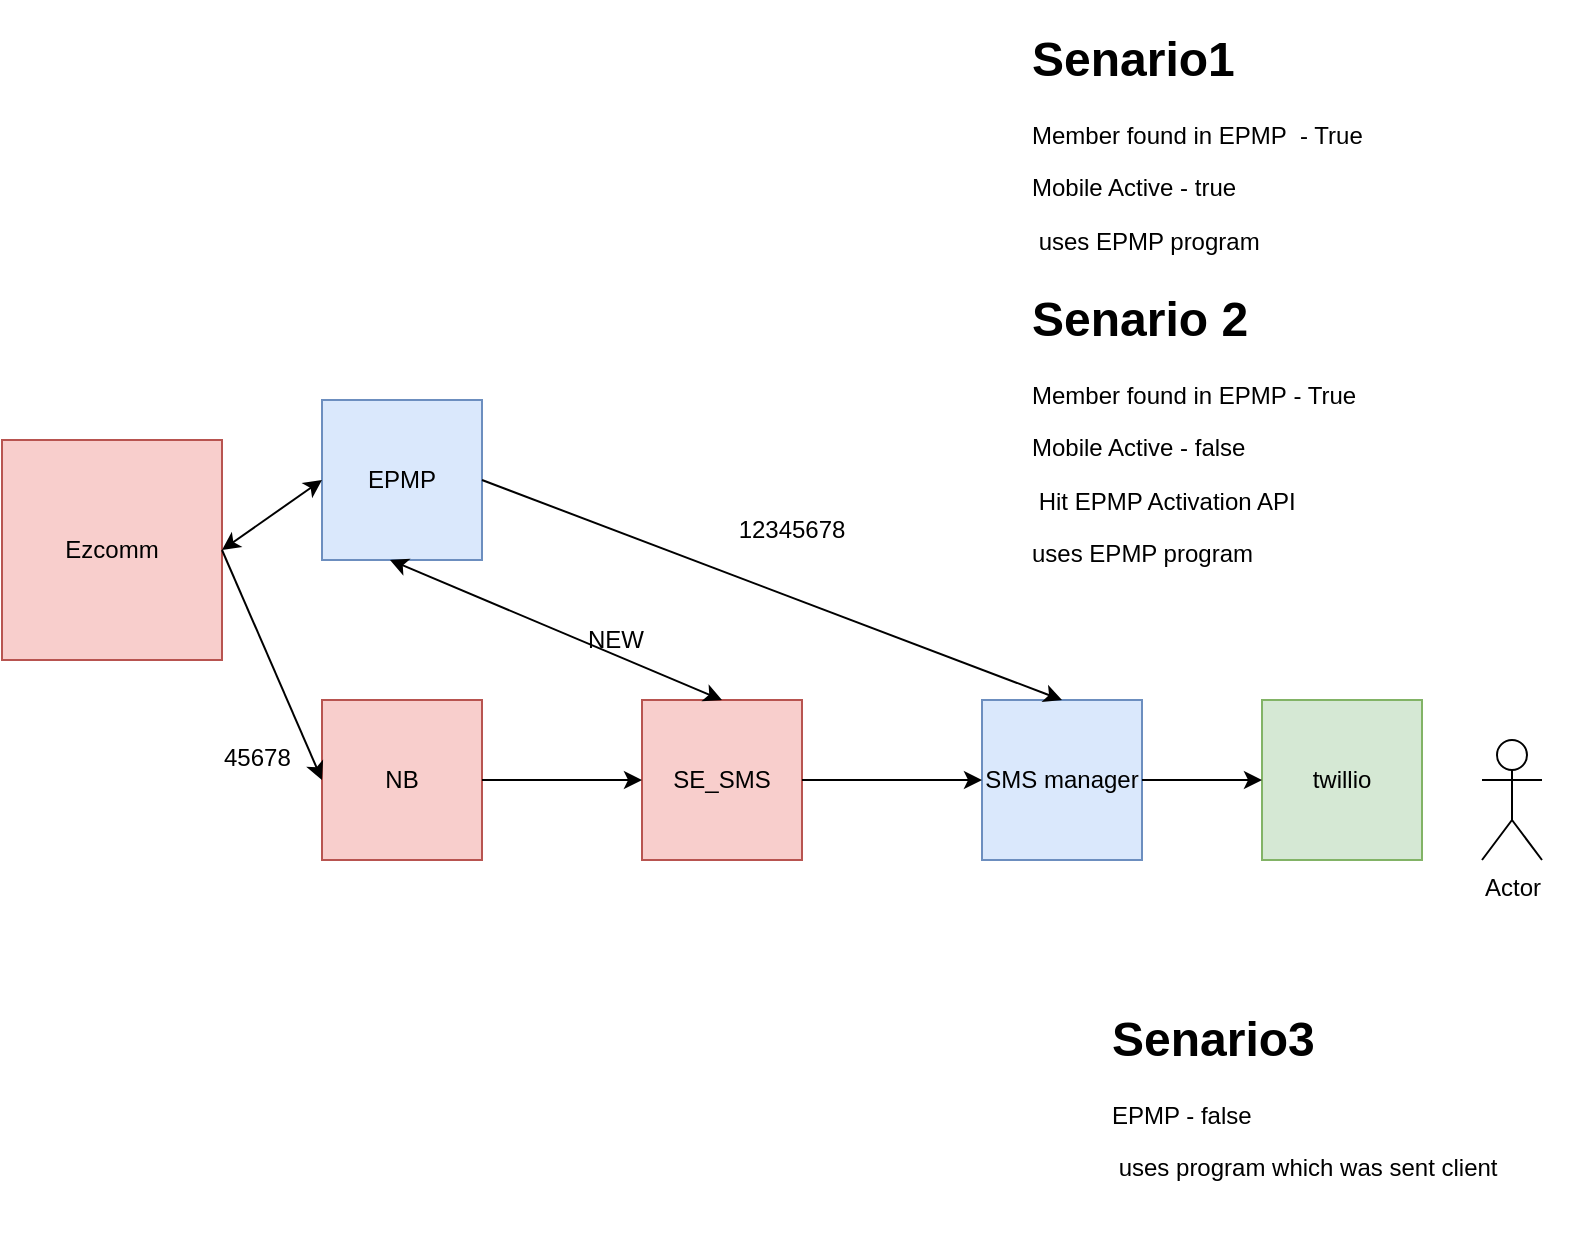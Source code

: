 <mxfile pages="1" version="11.2.8" type="github"><diagram id="87q_zdA-gSNvLRAOuRgb" name="Page-1"><mxGraphModel dx="1186" dy="644" grid="1" gridSize="10" guides="1" tooltips="1" connect="1" arrows="1" fold="1" page="1" pageScale="1" pageWidth="850" pageHeight="1100" math="0" shadow="0"><root><mxCell id="0"/><mxCell id="1" parent="0"/><mxCell id="HukR7x89xsLab6DAQ3xz-1" value="EPMP" style="whiteSpace=wrap;html=1;aspect=fixed;fillColor=#dae8fc;strokeColor=#6c8ebf;" vertex="1" parent="1"><mxGeometry x="210" y="210" width="80" height="80" as="geometry"/></mxCell><mxCell id="HukR7x89xsLab6DAQ3xz-2" value="NB" style="whiteSpace=wrap;html=1;aspect=fixed;fillColor=#f8cecc;strokeColor=#b85450;" vertex="1" parent="1"><mxGeometry x="210" y="360" width="80" height="80" as="geometry"/></mxCell><mxCell id="HukR7x89xsLab6DAQ3xz-3" value="SE_SMS" style="whiteSpace=wrap;html=1;aspect=fixed;fillColor=#f8cecc;strokeColor=#b85450;" vertex="1" parent="1"><mxGeometry x="370" y="360" width="80" height="80" as="geometry"/></mxCell><mxCell id="HukR7x89xsLab6DAQ3xz-4" value="SMS manager" style="whiteSpace=wrap;html=1;aspect=fixed;fillColor=#dae8fc;strokeColor=#6c8ebf;" vertex="1" parent="1"><mxGeometry x="540" y="360" width="80" height="80" as="geometry"/></mxCell><mxCell id="HukR7x89xsLab6DAQ3xz-5" value="twillio" style="whiteSpace=wrap;html=1;aspect=fixed;fillColor=#d5e8d4;strokeColor=#82b366;" vertex="1" parent="1"><mxGeometry x="680" y="360" width="80" height="80" as="geometry"/></mxCell><mxCell id="HukR7x89xsLab6DAQ3xz-6" value="Ezcomm" style="whiteSpace=wrap;html=1;aspect=fixed;fillColor=#f8cecc;strokeColor=#b85450;" vertex="1" parent="1"><mxGeometry x="50" y="230" width="110" height="110" as="geometry"/></mxCell><mxCell id="HukR7x89xsLab6DAQ3xz-7" value="" style="endArrow=classic;startArrow=classic;html=1;entryX=0;entryY=0.5;entryDx=0;entryDy=0;exitX=1;exitY=0.5;exitDx=0;exitDy=0;" edge="1" parent="1" source="HukR7x89xsLab6DAQ3xz-6" target="HukR7x89xsLab6DAQ3xz-1"><mxGeometry width="50" height="50" relative="1" as="geometry"><mxPoint x="50" y="510" as="sourcePoint"/><mxPoint x="100" y="460" as="targetPoint"/></mxGeometry></mxCell><mxCell id="HukR7x89xsLab6DAQ3xz-8" value="" style="endArrow=classic;html=1;exitX=1;exitY=0.5;exitDx=0;exitDy=0;entryX=0;entryY=0.5;entryDx=0;entryDy=0;" edge="1" parent="1" source="HukR7x89xsLab6DAQ3xz-6" target="HukR7x89xsLab6DAQ3xz-2"><mxGeometry width="50" height="50" relative="1" as="geometry"><mxPoint x="50" y="510" as="sourcePoint"/><mxPoint x="100" y="460" as="targetPoint"/></mxGeometry></mxCell><mxCell id="HukR7x89xsLab6DAQ3xz-9" value="" style="endArrow=classic;html=1;exitX=1;exitY=0.5;exitDx=0;exitDy=0;entryX=0;entryY=0.5;entryDx=0;entryDy=0;" edge="1" parent="1" source="HukR7x89xsLab6DAQ3xz-2" target="HukR7x89xsLab6DAQ3xz-3"><mxGeometry width="50" height="50" relative="1" as="geometry"><mxPoint x="50" y="510" as="sourcePoint"/><mxPoint x="100" y="460" as="targetPoint"/></mxGeometry></mxCell><mxCell id="HukR7x89xsLab6DAQ3xz-10" value="" style="endArrow=classic;html=1;exitX=1;exitY=0.5;exitDx=0;exitDy=0;entryX=0;entryY=0.5;entryDx=0;entryDy=0;" edge="1" parent="1" source="HukR7x89xsLab6DAQ3xz-3" target="HukR7x89xsLab6DAQ3xz-4"><mxGeometry width="50" height="50" relative="1" as="geometry"><mxPoint x="50" y="510" as="sourcePoint"/><mxPoint x="100" y="460" as="targetPoint"/></mxGeometry></mxCell><mxCell id="HukR7x89xsLab6DAQ3xz-11" value="" style="endArrow=classic;html=1;exitX=1;exitY=0.5;exitDx=0;exitDy=0;entryX=0;entryY=0.5;entryDx=0;entryDy=0;" edge="1" parent="1" source="HukR7x89xsLab6DAQ3xz-4" target="HukR7x89xsLab6DAQ3xz-5"><mxGeometry width="50" height="50" relative="1" as="geometry"><mxPoint x="50" y="510" as="sourcePoint"/><mxPoint x="100" y="460" as="targetPoint"/></mxGeometry></mxCell><mxCell id="HukR7x89xsLab6DAQ3xz-12" value="" style="endArrow=classic;html=1;exitX=1;exitY=0.5;exitDx=0;exitDy=0;entryX=0.5;entryY=0;entryDx=0;entryDy=0;" edge="1" parent="1" source="HukR7x89xsLab6DAQ3xz-1" target="HukR7x89xsLab6DAQ3xz-4"><mxGeometry width="50" height="50" relative="1" as="geometry"><mxPoint x="50" y="510" as="sourcePoint"/><mxPoint x="100" y="460" as="targetPoint"/></mxGeometry></mxCell><mxCell id="HukR7x89xsLab6DAQ3xz-13" value="Actor" style="shape=umlActor;verticalLabelPosition=bottom;labelBackgroundColor=#ffffff;verticalAlign=top;html=1;outlineConnect=0;" vertex="1" parent="1"><mxGeometry x="790" y="380" width="30" height="60" as="geometry"/></mxCell><mxCell id="HukR7x89xsLab6DAQ3xz-14" value="12345678" style="text;html=1;strokeColor=none;fillColor=none;align=center;verticalAlign=middle;whiteSpace=wrap;rounded=0;" vertex="1" parent="1"><mxGeometry x="425" y="265" width="40" height="20" as="geometry"/></mxCell><mxCell id="HukR7x89xsLab6DAQ3xz-15" value="45678" style="text;html=1;resizable=0;points=[];autosize=1;align=left;verticalAlign=top;spacingTop=-4;" vertex="1" parent="1"><mxGeometry x="159" y="379" width="50" height="20" as="geometry"/></mxCell><mxCell id="HukR7x89xsLab6DAQ3xz-16" value="" style="endArrow=classic;startArrow=classic;html=1;entryX=0.5;entryY=0;entryDx=0;entryDy=0;exitX=0.425;exitY=1;exitDx=0;exitDy=0;exitPerimeter=0;" edge="1" parent="1" source="HukR7x89xsLab6DAQ3xz-1" target="HukR7x89xsLab6DAQ3xz-3"><mxGeometry width="50" height="50" relative="1" as="geometry"><mxPoint x="50" y="530" as="sourcePoint"/><mxPoint x="100" y="480" as="targetPoint"/></mxGeometry></mxCell><mxCell id="HukR7x89xsLab6DAQ3xz-17" value="NEW" style="text;html=1;resizable=0;points=[];autosize=1;align=left;verticalAlign=top;spacingTop=-4;" vertex="1" parent="1"><mxGeometry x="341" y="320" width="40" height="20" as="geometry"/></mxCell><mxCell id="HukR7x89xsLab6DAQ3xz-18" value="&lt;h1&gt;Senario1&amp;nbsp;&lt;/h1&gt;&lt;p&gt;Member found in EPMP&amp;nbsp; - True&amp;nbsp;&lt;/p&gt;&lt;p&gt;Mobile Active - true&amp;nbsp;&lt;/p&gt;&lt;p&gt;&amp;nbsp;uses EPMP program&amp;nbsp;&lt;/p&gt;" style="text;html=1;strokeColor=none;fillColor=none;spacing=5;spacingTop=-20;whiteSpace=wrap;overflow=hidden;rounded=0;" vertex="1" parent="1"><mxGeometry x="560" y="20" width="190" height="120" as="geometry"/></mxCell><mxCell id="HukR7x89xsLab6DAQ3xz-19" value="&lt;h1&gt;Senario 2&amp;nbsp;&lt;/h1&gt;Member found in EPMP&amp;nbsp;&lt;span&gt;- True&amp;nbsp;&lt;/span&gt;&lt;br&gt;&lt;p&gt;Mobile Active - false&amp;nbsp;&amp;nbsp;&lt;/p&gt;&lt;p&gt;&amp;nbsp;Hit EPMP Activation API&lt;/p&gt;&lt;p&gt;uses EPMP program&amp;nbsp;&lt;/p&gt;" style="text;html=1;strokeColor=none;fillColor=none;spacing=5;spacingTop=-20;whiteSpace=wrap;overflow=hidden;rounded=0;" vertex="1" parent="1"><mxGeometry x="560" y="150" width="260" height="150" as="geometry"/></mxCell><mxCell id="HukR7x89xsLab6DAQ3xz-20" value="&lt;h1&gt;Senario3&amp;nbsp;&lt;/h1&gt;&lt;p&gt;EPMP - false&amp;nbsp;&lt;span&gt;&amp;nbsp;&lt;/span&gt;&lt;/p&gt;&lt;p&gt;&amp;nbsp;uses program which was sent client&amp;nbsp;&lt;/p&gt;" style="text;html=1;strokeColor=none;fillColor=none;spacing=5;spacingTop=-20;whiteSpace=wrap;overflow=hidden;rounded=0;" vertex="1" parent="1"><mxGeometry x="600" y="510" width="240" height="120" as="geometry"/></mxCell></root></mxGraphModel></diagram></mxfile>